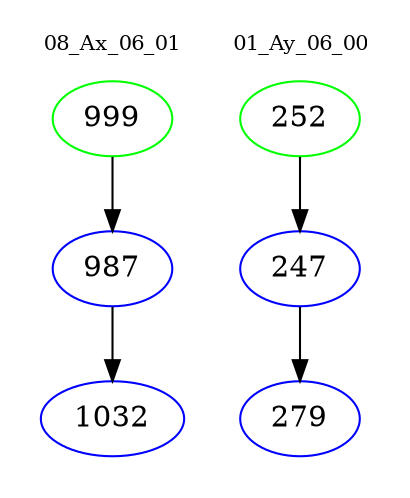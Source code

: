 digraph{
subgraph cluster_0 {
color = white
label = "08_Ax_06_01";
fontsize=10;
T0_999 [label="999", color="green"]
T0_999 -> T0_987 [color="black"]
T0_987 [label="987", color="blue"]
T0_987 -> T0_1032 [color="black"]
T0_1032 [label="1032", color="blue"]
}
subgraph cluster_1 {
color = white
label = "01_Ay_06_00";
fontsize=10;
T1_252 [label="252", color="green"]
T1_252 -> T1_247 [color="black"]
T1_247 [label="247", color="blue"]
T1_247 -> T1_279 [color="black"]
T1_279 [label="279", color="blue"]
}
}

